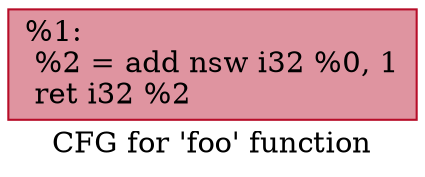 digraph "CFG for 'foo' function" {
	label="CFG for 'foo' function";

	Node0x629d1a0 [shape=record,color="#b70d28ff", style=filled, fillcolor="#b70d2870",label="{%1:\l  %2 = add nsw i32 %0, 1\l  ret i32 %2\l}"];
}
